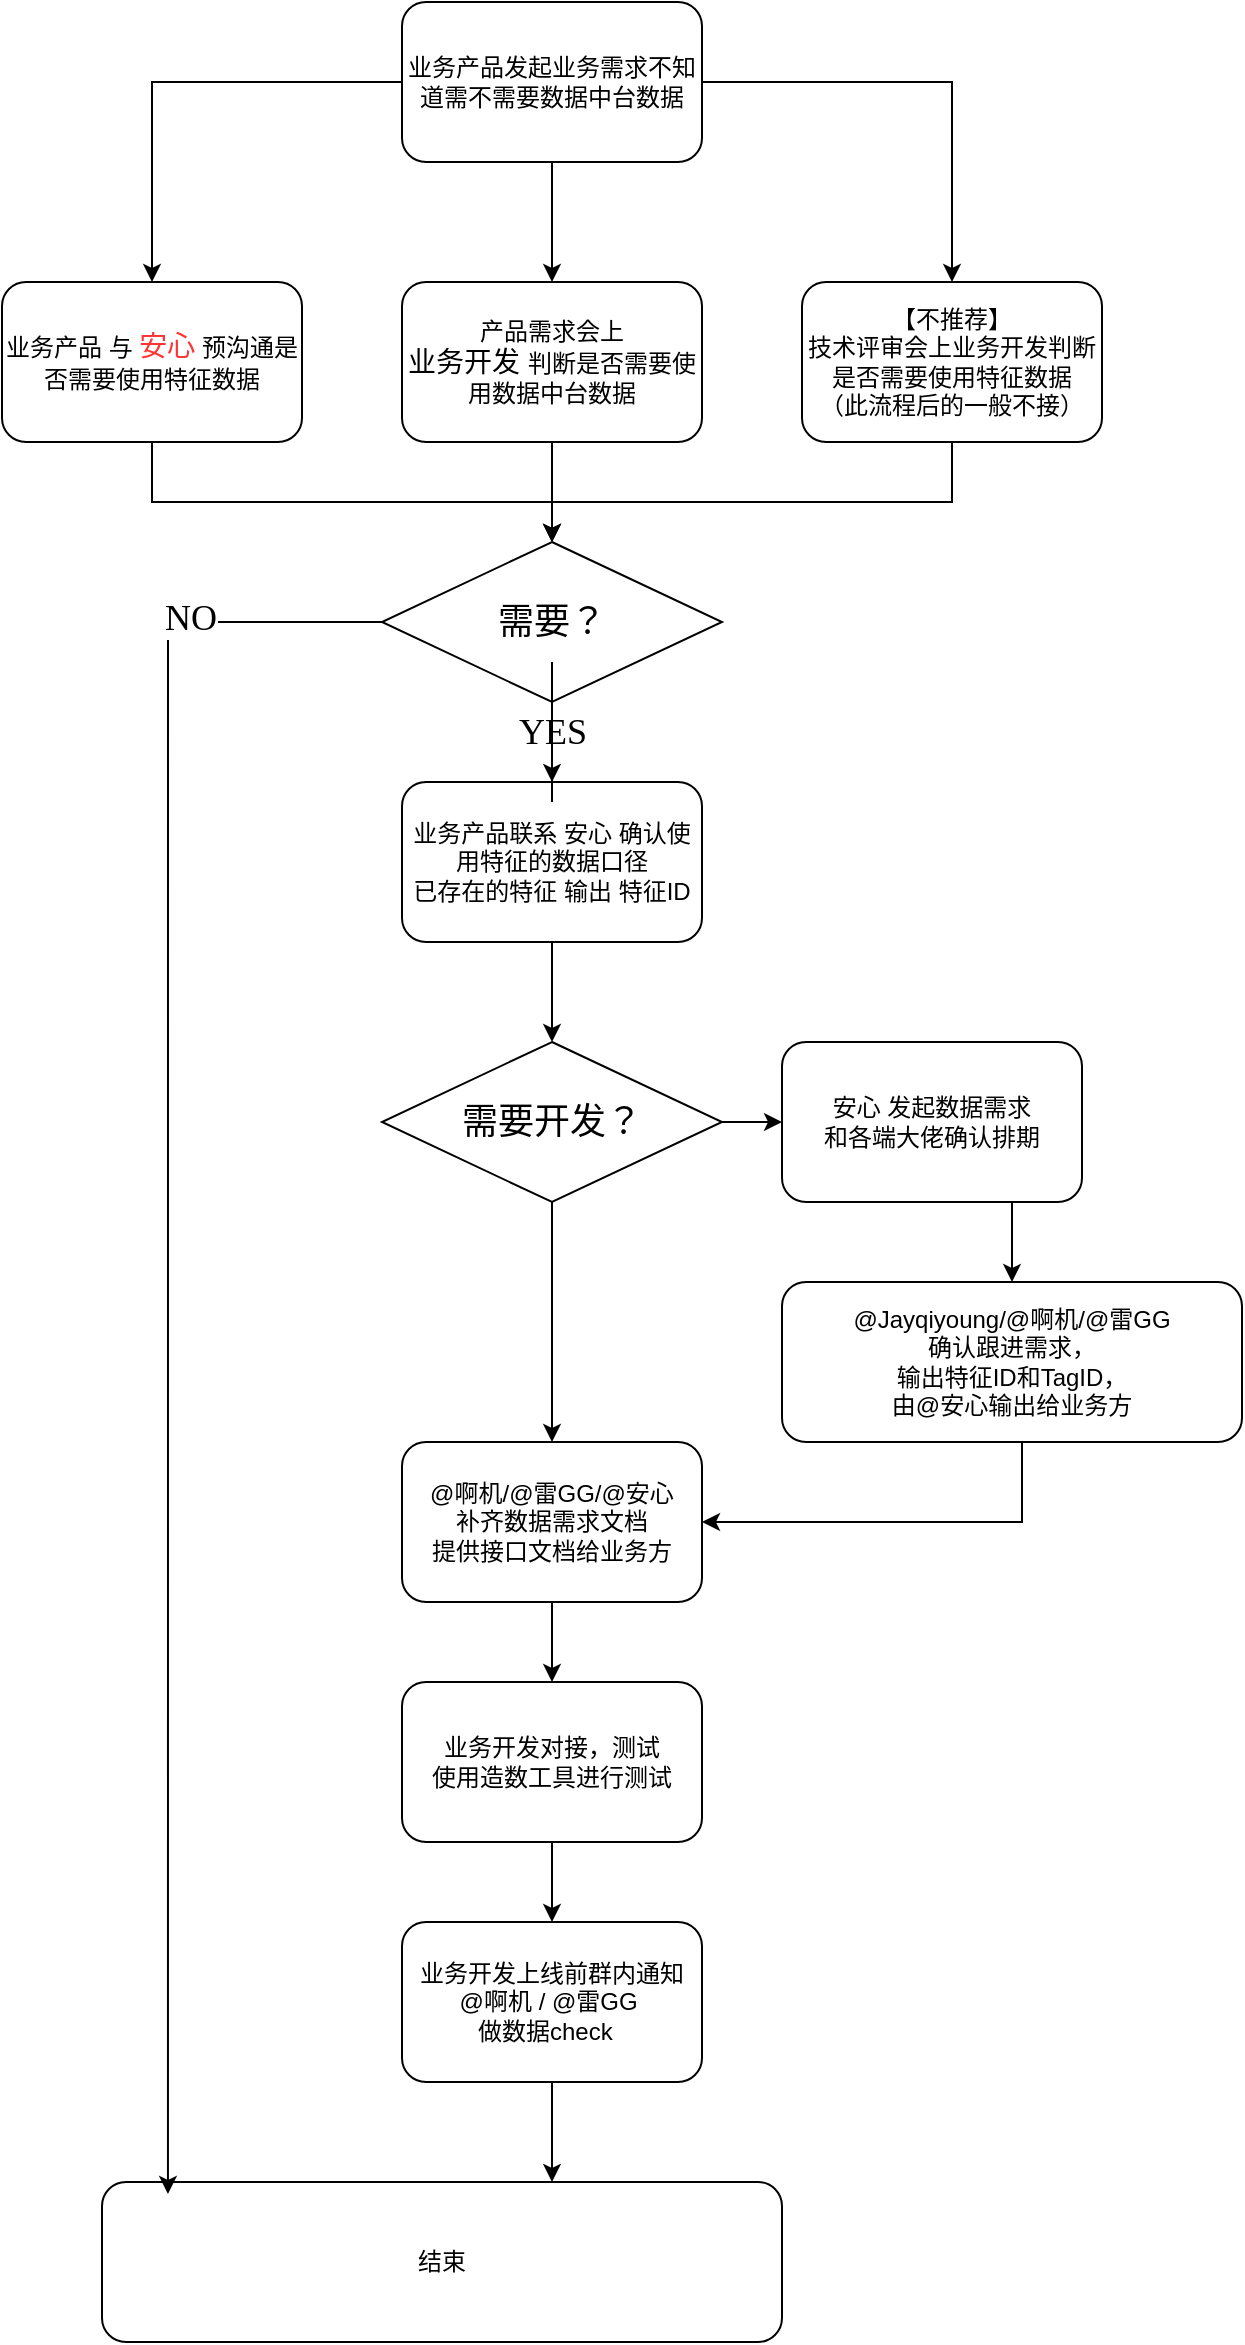 <mxfile version="17.1.5" type="github">
  <diagram id="HNR7NIAoNdu5S8Hdk2nZ" name="Page-1">
    <mxGraphModel dx="702" dy="761" grid="1" gridSize="10" guides="1" tooltips="1" connect="1" arrows="1" fold="1" page="1" pageScale="1" pageWidth="850" pageHeight="1100" math="0" shadow="0">
      <root>
        <mxCell id="0" />
        <mxCell id="1" parent="0" />
        <mxCell id="OddFfojT5YPvvT-0rvrX-15" style="edgeStyle=orthogonalEdgeStyle;rounded=0;orthogonalLoop=1;jettySize=auto;html=1;fontFamily=Comic Sans MS;fontSize=18;fontColor=#000000;" edge="1" parent="1" source="OddFfojT5YPvvT-0rvrX-1" target="OddFfojT5YPvvT-0rvrX-11">
          <mxGeometry relative="1" as="geometry" />
        </mxCell>
        <mxCell id="OddFfojT5YPvvT-0rvrX-16" style="edgeStyle=orthogonalEdgeStyle;rounded=0;orthogonalLoop=1;jettySize=auto;html=1;fontFamily=Comic Sans MS;fontSize=18;fontColor=#000000;" edge="1" parent="1" source="OddFfojT5YPvvT-0rvrX-1" target="OddFfojT5YPvvT-0rvrX-10">
          <mxGeometry relative="1" as="geometry" />
        </mxCell>
        <mxCell id="OddFfojT5YPvvT-0rvrX-17" style="edgeStyle=orthogonalEdgeStyle;rounded=0;orthogonalLoop=1;jettySize=auto;html=1;fontFamily=Comic Sans MS;fontSize=18;fontColor=#000000;" edge="1" parent="1" source="OddFfojT5YPvvT-0rvrX-1" target="OddFfojT5YPvvT-0rvrX-9">
          <mxGeometry relative="1" as="geometry" />
        </mxCell>
        <mxCell id="OddFfojT5YPvvT-0rvrX-1" value="业务产品发起业务需求不知道需不需要数据中台数据" style="rounded=1;whiteSpace=wrap;html=1;" vertex="1" parent="1">
          <mxGeometry x="220" y="120" width="150" height="80" as="geometry" />
        </mxCell>
        <mxCell id="OddFfojT5YPvvT-0rvrX-29" value="" style="edgeStyle=orthogonalEdgeStyle;rounded=0;orthogonalLoop=1;jettySize=auto;html=1;fontFamily=Comic Sans MS;fontSize=18;fontColor=#000000;" edge="1" parent="1" source="OddFfojT5YPvvT-0rvrX-2" target="OddFfojT5YPvvT-0rvrX-3">
          <mxGeometry relative="1" as="geometry">
            <Array as="points">
              <mxPoint x="295" y="1230" />
              <mxPoint x="295" y="1230" />
            </Array>
          </mxGeometry>
        </mxCell>
        <mxCell id="OddFfojT5YPvvT-0rvrX-2" value="业务开发上线前群内通知&lt;br&gt;@啊机 / @雷GG&amp;nbsp;&lt;br&gt;做数据check&amp;nbsp;&amp;nbsp;" style="rounded=1;whiteSpace=wrap;html=1;" vertex="1" parent="1">
          <mxGeometry x="220" y="1080" width="150" height="80" as="geometry" />
        </mxCell>
        <mxCell id="OddFfojT5YPvvT-0rvrX-3" value="结束" style="rounded=1;whiteSpace=wrap;html=1;" vertex="1" parent="1">
          <mxGeometry x="70" y="1210" width="340" height="80" as="geometry" />
        </mxCell>
        <mxCell id="OddFfojT5YPvvT-0rvrX-28" value="" style="edgeStyle=orthogonalEdgeStyle;rounded=0;orthogonalLoop=1;jettySize=auto;html=1;fontFamily=Comic Sans MS;fontSize=18;fontColor=#000000;" edge="1" parent="1" source="OddFfojT5YPvvT-0rvrX-4" target="OddFfojT5YPvvT-0rvrX-2">
          <mxGeometry relative="1" as="geometry" />
        </mxCell>
        <mxCell id="OddFfojT5YPvvT-0rvrX-4" value="业务开发对接，测试&lt;br&gt;使用造数工具进行测试" style="rounded=1;whiteSpace=wrap;html=1;" vertex="1" parent="1">
          <mxGeometry x="220" y="960" width="150" height="80" as="geometry" />
        </mxCell>
        <mxCell id="OddFfojT5YPvvT-0rvrX-27" value="" style="edgeStyle=orthogonalEdgeStyle;rounded=0;orthogonalLoop=1;jettySize=auto;html=1;fontFamily=Comic Sans MS;fontSize=18;fontColor=#000000;" edge="1" parent="1" source="OddFfojT5YPvvT-0rvrX-5" target="OddFfojT5YPvvT-0rvrX-4">
          <mxGeometry relative="1" as="geometry" />
        </mxCell>
        <mxCell id="OddFfojT5YPvvT-0rvrX-5" value="@啊机/@雷GG/@安心&lt;br&gt;补齐数据需求文档&lt;br&gt;提供接口文档给业务方" style="rounded=1;whiteSpace=wrap;html=1;" vertex="1" parent="1">
          <mxGeometry x="220" y="840" width="150" height="80" as="geometry" />
        </mxCell>
        <mxCell id="OddFfojT5YPvvT-0rvrX-24" value="" style="edgeStyle=orthogonalEdgeStyle;rounded=0;orthogonalLoop=1;jettySize=auto;html=1;fontFamily=Comic Sans MS;fontSize=18;fontColor=#000000;" edge="1" parent="1" source="OddFfojT5YPvvT-0rvrX-6" target="OddFfojT5YPvvT-0rvrX-14">
          <mxGeometry relative="1" as="geometry">
            <Array as="points">
              <mxPoint x="525" y="740" />
              <mxPoint x="525" y="740" />
            </Array>
          </mxGeometry>
        </mxCell>
        <mxCell id="OddFfojT5YPvvT-0rvrX-6" value="安心 发起数据需求&lt;br&gt;和各端大佬确认排期" style="rounded=1;whiteSpace=wrap;html=1;" vertex="1" parent="1">
          <mxGeometry x="410" y="640" width="150" height="80" as="geometry" />
        </mxCell>
        <mxCell id="OddFfojT5YPvvT-0rvrX-22" value="" style="edgeStyle=orthogonalEdgeStyle;rounded=0;orthogonalLoop=1;jettySize=auto;html=1;fontFamily=Comic Sans MS;fontSize=18;fontColor=#000000;" edge="1" parent="1" source="OddFfojT5YPvvT-0rvrX-7" target="OddFfojT5YPvvT-0rvrX-13">
          <mxGeometry relative="1" as="geometry" />
        </mxCell>
        <mxCell id="OddFfojT5YPvvT-0rvrX-7" value="业务产品联系 安心 确认使用特征的数据口径&lt;br&gt;已存在的特征 输出 特征ID" style="rounded=1;whiteSpace=wrap;html=1;" vertex="1" parent="1">
          <mxGeometry x="220" y="510" width="150" height="80" as="geometry" />
        </mxCell>
        <mxCell id="OddFfojT5YPvvT-0rvrX-19" style="edgeStyle=orthogonalEdgeStyle;rounded=0;orthogonalLoop=1;jettySize=auto;html=1;entryX=0.5;entryY=0;entryDx=0;entryDy=0;fontFamily=Comic Sans MS;fontSize=18;fontColor=#000000;" edge="1" parent="1" source="OddFfojT5YPvvT-0rvrX-9" target="OddFfojT5YPvvT-0rvrX-12">
          <mxGeometry relative="1" as="geometry">
            <Array as="points">
              <mxPoint x="495" y="370" />
              <mxPoint x="295" y="370" />
            </Array>
          </mxGeometry>
        </mxCell>
        <mxCell id="OddFfojT5YPvvT-0rvrX-9" value="【不推荐】&lt;br&gt;技术评审会上业务开发判断是否需要使用特征数据&lt;br&gt;（此流程后的一般不接）" style="rounded=1;whiteSpace=wrap;html=1;" vertex="1" parent="1">
          <mxGeometry x="420" y="260" width="150" height="80" as="geometry" />
        </mxCell>
        <mxCell id="OddFfojT5YPvvT-0rvrX-20" value="" style="edgeStyle=orthogonalEdgeStyle;rounded=0;orthogonalLoop=1;jettySize=auto;html=1;fontFamily=Comic Sans MS;fontSize=18;fontColor=#000000;" edge="1" parent="1" source="OddFfojT5YPvvT-0rvrX-10" target="OddFfojT5YPvvT-0rvrX-12">
          <mxGeometry relative="1" as="geometry" />
        </mxCell>
        <mxCell id="OddFfojT5YPvvT-0rvrX-10" value="产品需求会上&lt;br&gt;&lt;font style=&quot;font-size: 14px&quot;&gt;业务开发&amp;nbsp;&lt;/font&gt;判断是否需要使用数据中台数据" style="rounded=1;whiteSpace=wrap;html=1;" vertex="1" parent="1">
          <mxGeometry x="220" y="260" width="150" height="80" as="geometry" />
        </mxCell>
        <mxCell id="OddFfojT5YPvvT-0rvrX-18" style="edgeStyle=orthogonalEdgeStyle;rounded=0;orthogonalLoop=1;jettySize=auto;html=1;entryX=0.5;entryY=0;entryDx=0;entryDy=0;fontFamily=Comic Sans MS;fontSize=18;fontColor=#000000;" edge="1" parent="1" source="OddFfojT5YPvvT-0rvrX-11" target="OddFfojT5YPvvT-0rvrX-12">
          <mxGeometry relative="1" as="geometry">
            <Array as="points">
              <mxPoint x="95" y="370" />
              <mxPoint x="295" y="370" />
            </Array>
          </mxGeometry>
        </mxCell>
        <mxCell id="OddFfojT5YPvvT-0rvrX-11" value="业务产品 与 &lt;font face=&quot;Comic Sans MS&quot; style=&quot;font-size: 14px&quot; color=&quot;#ff3333&quot;&gt;安心&lt;/font&gt; 预沟通是否需要使用特征数据" style="rounded=1;whiteSpace=wrap;html=1;" vertex="1" parent="1">
          <mxGeometry x="20" y="260" width="150" height="80" as="geometry" />
        </mxCell>
        <mxCell id="OddFfojT5YPvvT-0rvrX-21" value="" style="edgeStyle=orthogonalEdgeStyle;rounded=0;orthogonalLoop=1;jettySize=auto;html=1;fontFamily=Comic Sans MS;fontSize=18;fontColor=#000000;startArrow=none;" edge="1" parent="1" source="OddFfojT5YPvvT-0rvrX-32" target="OddFfojT5YPvvT-0rvrX-7">
          <mxGeometry relative="1" as="geometry" />
        </mxCell>
        <mxCell id="OddFfojT5YPvvT-0rvrX-30" style="edgeStyle=orthogonalEdgeStyle;rounded=0;orthogonalLoop=1;jettySize=auto;html=1;entryX=0.097;entryY=0.075;entryDx=0;entryDy=0;entryPerimeter=0;fontFamily=Comic Sans MS;fontSize=18;fontColor=#000000;" edge="1" parent="1" source="OddFfojT5YPvvT-0rvrX-12" target="OddFfojT5YPvvT-0rvrX-3">
          <mxGeometry relative="1" as="geometry">
            <Array as="points">
              <mxPoint x="103" y="430" />
            </Array>
          </mxGeometry>
        </mxCell>
        <mxCell id="OddFfojT5YPvvT-0rvrX-31" value="NO" style="edgeLabel;html=1;align=center;verticalAlign=middle;resizable=0;points=[];fontSize=18;fontFamily=Comic Sans MS;fontColor=#000000;" vertex="1" connectable="0" parent="OddFfojT5YPvvT-0rvrX-30">
          <mxGeometry x="-0.785" y="-2" relative="1" as="geometry">
            <mxPoint as="offset" />
          </mxGeometry>
        </mxCell>
        <mxCell id="OddFfojT5YPvvT-0rvrX-12" value="&lt;font style=&quot;font-size: 18px&quot; color=&quot;#000000&quot;&gt;需要？&lt;/font&gt;" style="rhombus;whiteSpace=wrap;html=1;fontFamily=Comic Sans MS;fontSize=14;fontColor=#FF3333;" vertex="1" parent="1">
          <mxGeometry x="210" y="390" width="170" height="80" as="geometry" />
        </mxCell>
        <mxCell id="OddFfojT5YPvvT-0rvrX-23" value="" style="edgeStyle=orthogonalEdgeStyle;rounded=0;orthogonalLoop=1;jettySize=auto;html=1;fontFamily=Comic Sans MS;fontSize=18;fontColor=#000000;" edge="1" parent="1" source="OddFfojT5YPvvT-0rvrX-13" target="OddFfojT5YPvvT-0rvrX-6">
          <mxGeometry relative="1" as="geometry" />
        </mxCell>
        <mxCell id="OddFfojT5YPvvT-0rvrX-26" style="edgeStyle=orthogonalEdgeStyle;rounded=0;orthogonalLoop=1;jettySize=auto;html=1;exitX=0.5;exitY=1;exitDx=0;exitDy=0;fontFamily=Comic Sans MS;fontSize=18;fontColor=#000000;" edge="1" parent="1" source="OddFfojT5YPvvT-0rvrX-13" target="OddFfojT5YPvvT-0rvrX-5">
          <mxGeometry relative="1" as="geometry" />
        </mxCell>
        <mxCell id="OddFfojT5YPvvT-0rvrX-13" value="&lt;font style=&quot;font-size: 18px&quot; color=&quot;#000000&quot;&gt;需要开发？&lt;/font&gt;" style="rhombus;whiteSpace=wrap;html=1;fontFamily=Comic Sans MS;fontSize=14;fontColor=#FF3333;" vertex="1" parent="1">
          <mxGeometry x="210" y="640" width="170" height="80" as="geometry" />
        </mxCell>
        <mxCell id="OddFfojT5YPvvT-0rvrX-25" style="edgeStyle=orthogonalEdgeStyle;rounded=0;orthogonalLoop=1;jettySize=auto;html=1;entryX=1;entryY=0.5;entryDx=0;entryDy=0;fontFamily=Comic Sans MS;fontSize=18;fontColor=#000000;" edge="1" parent="1" source="OddFfojT5YPvvT-0rvrX-14" target="OddFfojT5YPvvT-0rvrX-5">
          <mxGeometry relative="1" as="geometry">
            <Array as="points">
              <mxPoint x="530" y="880" />
            </Array>
          </mxGeometry>
        </mxCell>
        <mxCell id="OddFfojT5YPvvT-0rvrX-14" value="@Jayqiyoung/@啊机/@雷GG &lt;br&gt;确认跟进需求，&lt;br&gt;输出特征ID和TagID，&lt;br&gt;由@安心输出给业务方" style="rounded=1;whiteSpace=wrap;html=1;" vertex="1" parent="1">
          <mxGeometry x="410" y="760" width="230" height="80" as="geometry" />
        </mxCell>
        <mxCell id="OddFfojT5YPvvT-0rvrX-32" value="YES" style="text;html=1;align=center;verticalAlign=middle;resizable=0;points=[];autosize=1;strokeColor=none;fillColor=none;fontSize=18;fontFamily=Comic Sans MS;fontColor=#000000;" vertex="1" parent="1">
          <mxGeometry x="270" y="470" width="50" height="30" as="geometry" />
        </mxCell>
        <mxCell id="OddFfojT5YPvvT-0rvrX-33" value="" style="edgeStyle=orthogonalEdgeStyle;rounded=0;orthogonalLoop=1;jettySize=auto;html=1;fontFamily=Comic Sans MS;fontSize=18;fontColor=#000000;endArrow=none;" edge="1" parent="1" source="OddFfojT5YPvvT-0rvrX-12" target="OddFfojT5YPvvT-0rvrX-32">
          <mxGeometry relative="1" as="geometry">
            <mxPoint x="295" y="470" as="sourcePoint" />
            <mxPoint x="295" y="510" as="targetPoint" />
          </mxGeometry>
        </mxCell>
      </root>
    </mxGraphModel>
  </diagram>
</mxfile>
